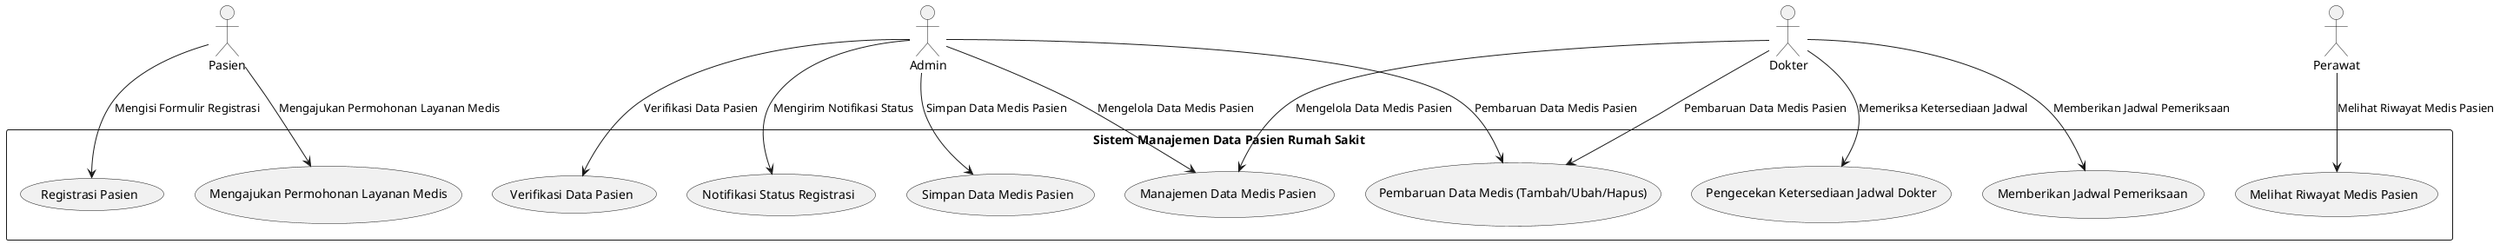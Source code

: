 @startuml
actor Pasien
actor Admin
actor Dokter
actor Perawat

rectangle "Sistem Manajemen Data Pasien Rumah Sakit" {
  usecase "Registrasi Pasien" as UC1
  usecase "Verifikasi Data Pasien" as UC2
  usecase "Notifikasi Status Registrasi" as UC3
  usecase "Mengajukan Permohonan Layanan Medis" as UC4
  usecase "Pengecekan Ketersediaan Jadwal Dokter" as UC5
  usecase "Memberikan Jadwal Pemeriksaan" as UC6
  usecase "Manajemen Data Medis Pasien" as UC7
  usecase "Pembaruan Data Medis (Tambah/Ubah/Hapus)" as UC8
  usecase "Melihat Riwayat Medis Pasien" as UC9
  usecase "Simpan Data Medis Pasien" as UC10
}

Pasien --> UC1 : Mengisi Formulir Registrasi
Pasien --> UC4 : Mengajukan Permohonan Layanan Medis
Dokter --> UC5 : Memeriksa Ketersediaan Jadwal
Dokter --> UC6 : Memberikan Jadwal Pemeriksaan
Dokter --> UC7 : Mengelola Data Medis Pasien
Dokter --> UC8 : Pembaruan Data Medis Pasien
Perawat --> UC9 : Melihat Riwayat Medis Pasien
Admin --> UC2 : Verifikasi Data Pasien
Admin --> UC3 : Mengirim Notifikasi Status
Admin --> UC7 : Mengelola Data Medis Pasien
Admin --> UC8 : Pembaruan Data Medis Pasien
Admin --> UC10 : Simpan Data Medis Pasien
@enduml
